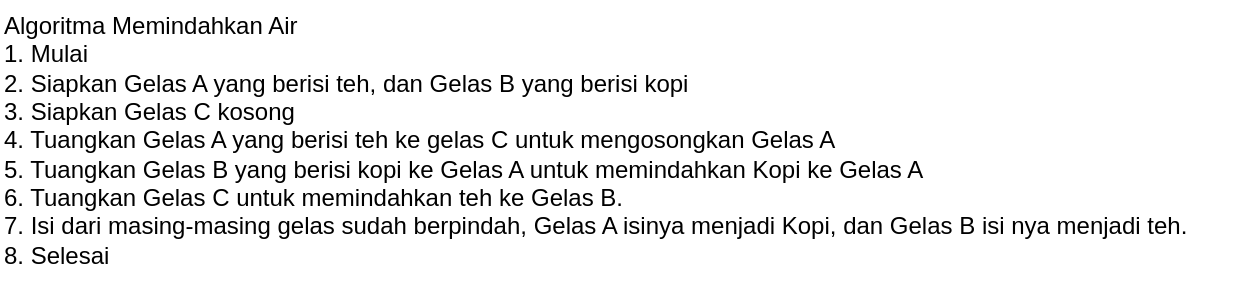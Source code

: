 <mxfile version="22.0.6" type="github">
  <diagram name="Page-1" id="XSWjx-wqbzNgb8K1HLHU">
    <mxGraphModel dx="880" dy="470" grid="1" gridSize="10" guides="1" tooltips="1" connect="1" arrows="1" fold="1" page="1" pageScale="1" pageWidth="850" pageHeight="1100" math="0" shadow="0">
      <root>
        <mxCell id="0" />
        <mxCell id="1" parent="0" />
        <mxCell id="PtsquzQprHJ_Ytb81c4v-1" value="Algoritma Memindahkan Air&lt;br&gt;1. Mulai&lt;br&gt;2. Siapkan Gelas A yang berisi teh, dan Gelas B yang berisi kopi&lt;br&gt;3. Siapkan Gelas C kosong&lt;br&gt;4. Tuangkan Gelas A yang berisi teh ke gelas C untuk mengosongkan Gelas A&lt;br&gt;5. Tuangkan Gelas B yang berisi kopi ke Gelas A untuk memindahkan Kopi ke Gelas A&lt;br&gt;6. Tuangkan Gelas C untuk memindahkan teh ke Gelas B.&lt;br&gt;7. Isi dari masing-masing gelas sudah berpindah, Gelas A isinya menjadi Kopi, dan Gelas B isi nya menjadi teh.&lt;br&gt;8. Selesai" style="text;html=1;align=left;verticalAlign=middle;resizable=0;points=[];autosize=1;strokeColor=none;fillColor=none;" vertex="1" parent="1">
          <mxGeometry x="10" y="10" width="620" height="140" as="geometry" />
        </mxCell>
      </root>
    </mxGraphModel>
  </diagram>
</mxfile>
